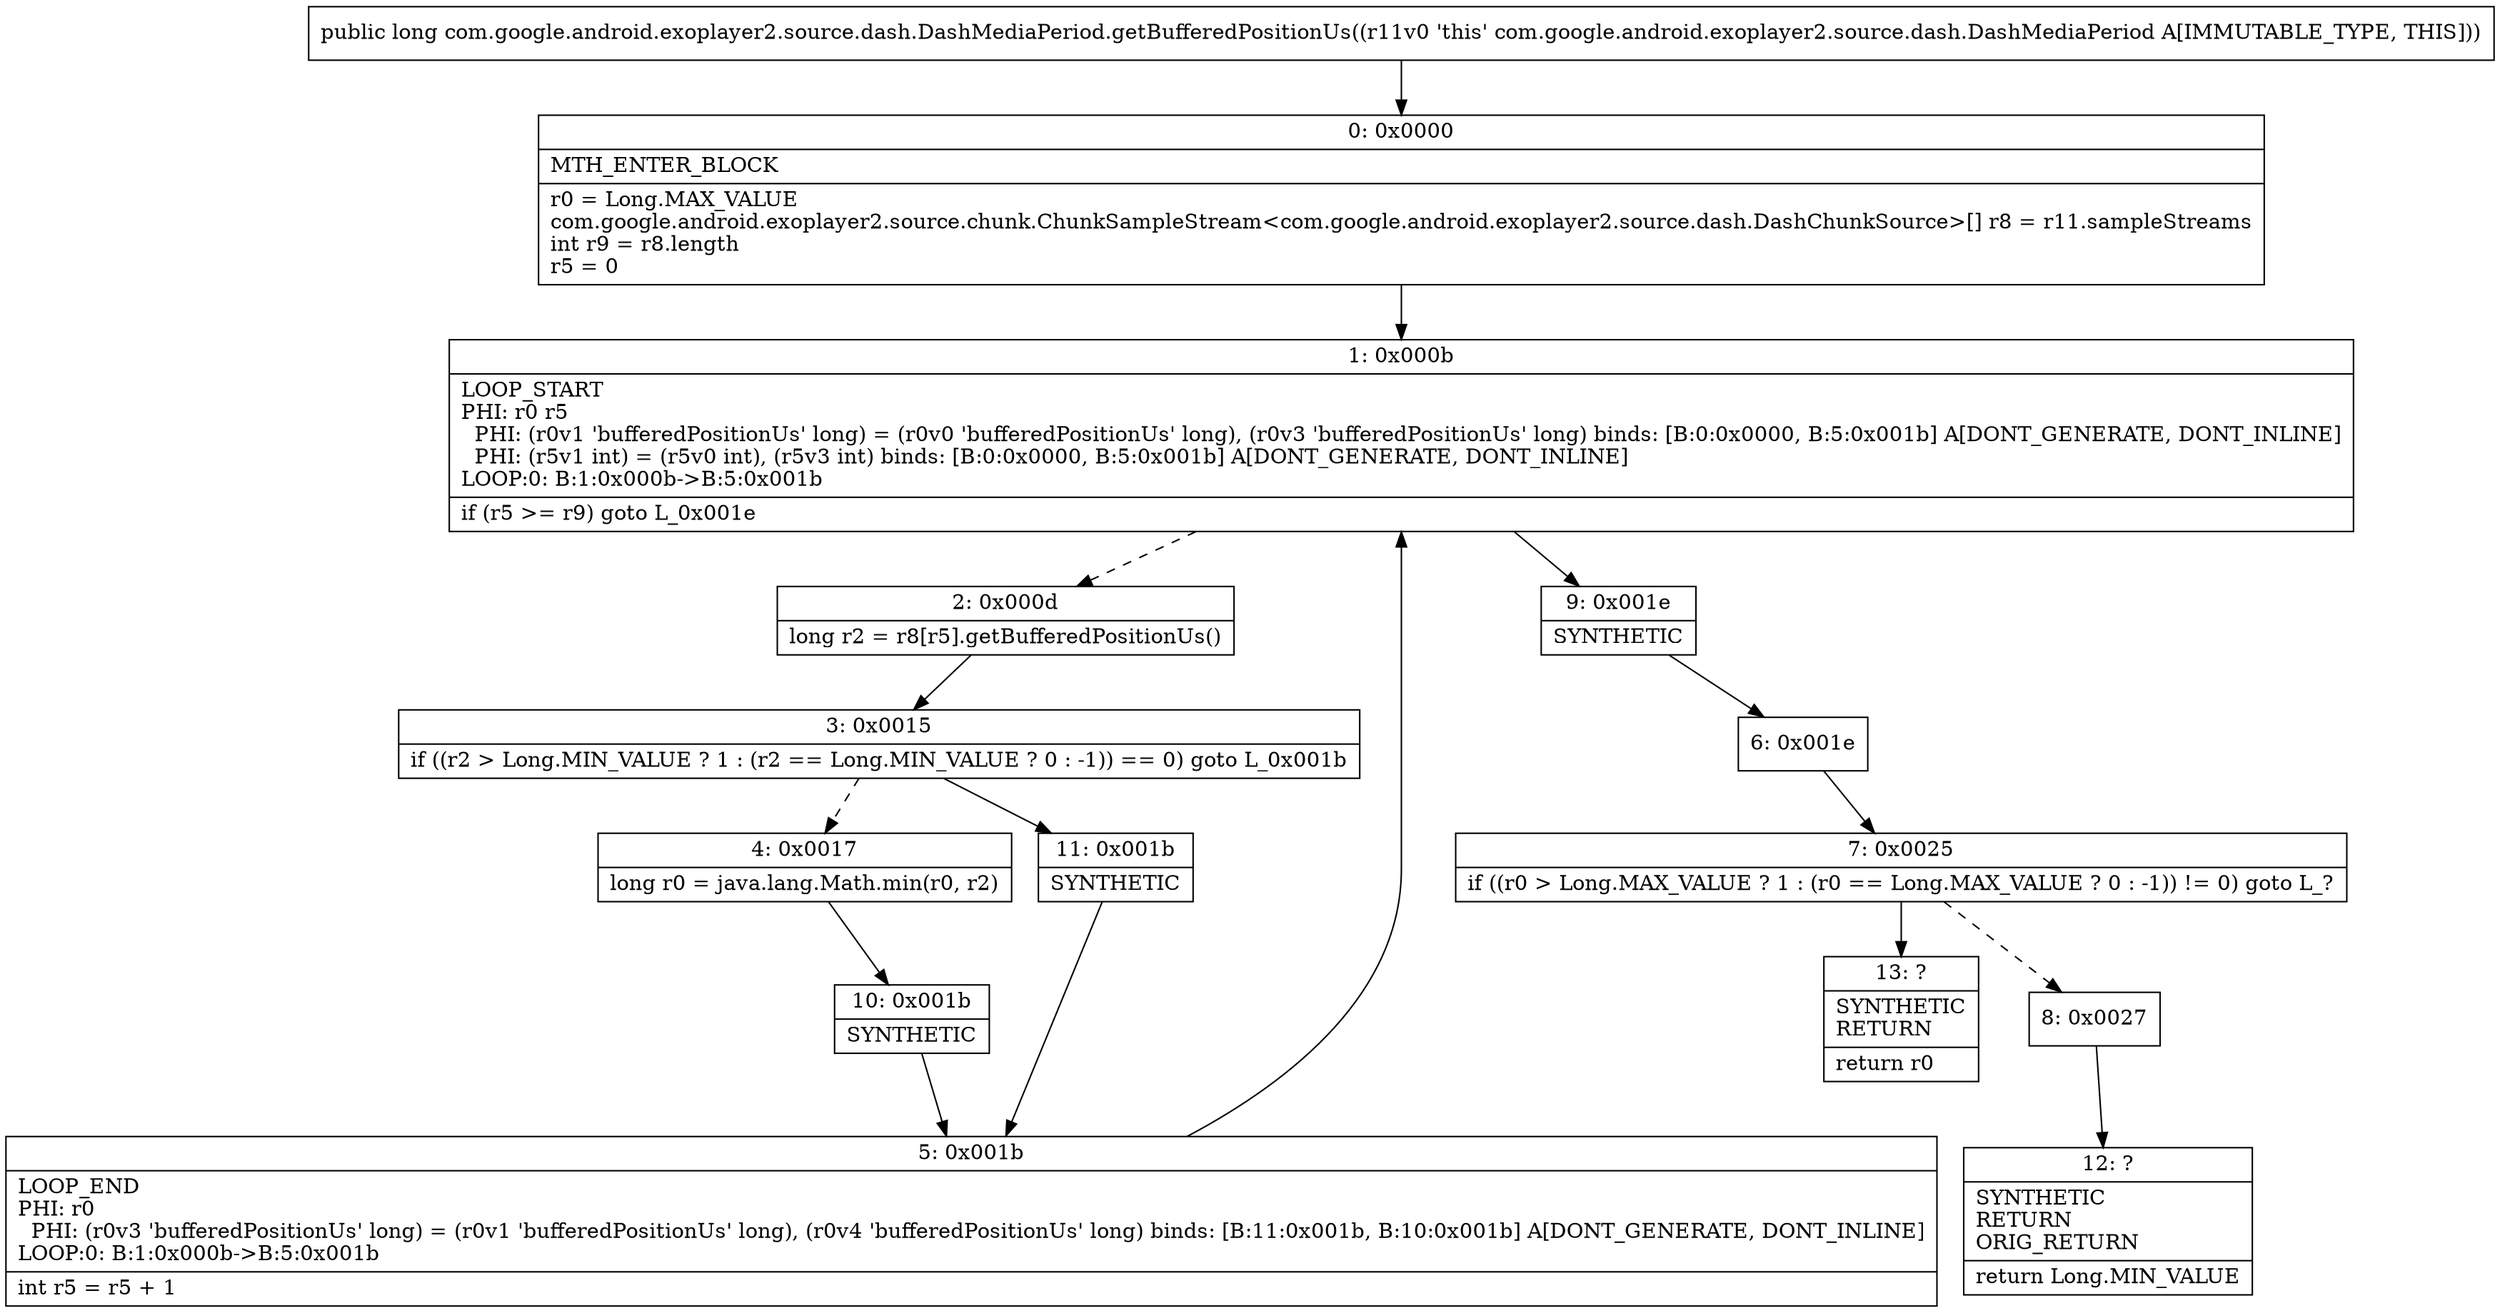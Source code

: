 digraph "CFG forcom.google.android.exoplayer2.source.dash.DashMediaPeriod.getBufferedPositionUs()J" {
Node_0 [shape=record,label="{0\:\ 0x0000|MTH_ENTER_BLOCK\l|r0 = Long.MAX_VALUE\lcom.google.android.exoplayer2.source.chunk.ChunkSampleStream\<com.google.android.exoplayer2.source.dash.DashChunkSource\>[] r8 = r11.sampleStreams\lint r9 = r8.length\lr5 = 0\l}"];
Node_1 [shape=record,label="{1\:\ 0x000b|LOOP_START\lPHI: r0 r5 \l  PHI: (r0v1 'bufferedPositionUs' long) = (r0v0 'bufferedPositionUs' long), (r0v3 'bufferedPositionUs' long) binds: [B:0:0x0000, B:5:0x001b] A[DONT_GENERATE, DONT_INLINE]\l  PHI: (r5v1 int) = (r5v0 int), (r5v3 int) binds: [B:0:0x0000, B:5:0x001b] A[DONT_GENERATE, DONT_INLINE]\lLOOP:0: B:1:0x000b\-\>B:5:0x001b\l|if (r5 \>= r9) goto L_0x001e\l}"];
Node_2 [shape=record,label="{2\:\ 0x000d|long r2 = r8[r5].getBufferedPositionUs()\l}"];
Node_3 [shape=record,label="{3\:\ 0x0015|if ((r2 \> Long.MIN_VALUE ? 1 : (r2 == Long.MIN_VALUE ? 0 : \-1)) == 0) goto L_0x001b\l}"];
Node_4 [shape=record,label="{4\:\ 0x0017|long r0 = java.lang.Math.min(r0, r2)\l}"];
Node_5 [shape=record,label="{5\:\ 0x001b|LOOP_END\lPHI: r0 \l  PHI: (r0v3 'bufferedPositionUs' long) = (r0v1 'bufferedPositionUs' long), (r0v4 'bufferedPositionUs' long) binds: [B:11:0x001b, B:10:0x001b] A[DONT_GENERATE, DONT_INLINE]\lLOOP:0: B:1:0x000b\-\>B:5:0x001b\l|int r5 = r5 + 1\l}"];
Node_6 [shape=record,label="{6\:\ 0x001e}"];
Node_7 [shape=record,label="{7\:\ 0x0025|if ((r0 \> Long.MAX_VALUE ? 1 : (r0 == Long.MAX_VALUE ? 0 : \-1)) != 0) goto L_?\l}"];
Node_8 [shape=record,label="{8\:\ 0x0027}"];
Node_9 [shape=record,label="{9\:\ 0x001e|SYNTHETIC\l}"];
Node_10 [shape=record,label="{10\:\ 0x001b|SYNTHETIC\l}"];
Node_11 [shape=record,label="{11\:\ 0x001b|SYNTHETIC\l}"];
Node_12 [shape=record,label="{12\:\ ?|SYNTHETIC\lRETURN\lORIG_RETURN\l|return Long.MIN_VALUE\l}"];
Node_13 [shape=record,label="{13\:\ ?|SYNTHETIC\lRETURN\l|return r0\l}"];
MethodNode[shape=record,label="{public long com.google.android.exoplayer2.source.dash.DashMediaPeriod.getBufferedPositionUs((r11v0 'this' com.google.android.exoplayer2.source.dash.DashMediaPeriod A[IMMUTABLE_TYPE, THIS])) }"];
MethodNode -> Node_0;
Node_0 -> Node_1;
Node_1 -> Node_2[style=dashed];
Node_1 -> Node_9;
Node_2 -> Node_3;
Node_3 -> Node_4[style=dashed];
Node_3 -> Node_11;
Node_4 -> Node_10;
Node_5 -> Node_1;
Node_6 -> Node_7;
Node_7 -> Node_8[style=dashed];
Node_7 -> Node_13;
Node_8 -> Node_12;
Node_9 -> Node_6;
Node_10 -> Node_5;
Node_11 -> Node_5;
}

